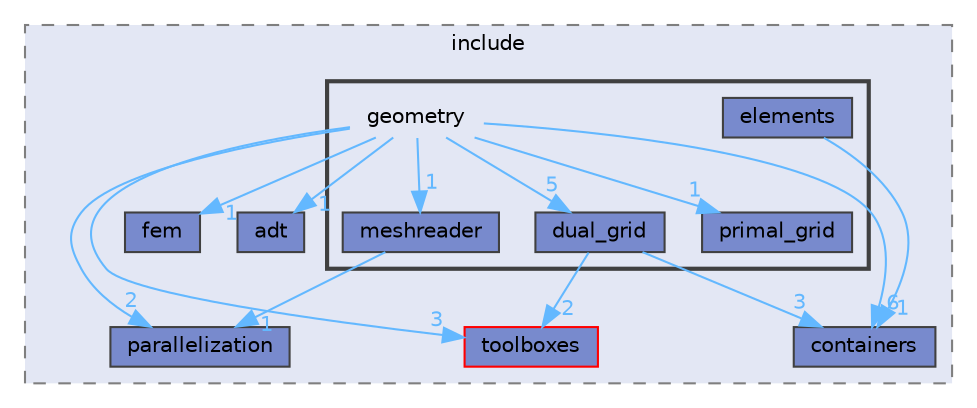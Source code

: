 digraph "Common/include/geometry"
{
 // LATEX_PDF_SIZE
  bgcolor="transparent";
  edge [fontname=Helvetica,fontsize=10,labelfontname=Helvetica,labelfontsize=10];
  node [fontname=Helvetica,fontsize=10,shape=box,height=0.2,width=0.4];
  compound=true
  subgraph clusterdir_92cb2900980f09bf257878861626e98f {
    graph [ bgcolor="#e3e7f4", pencolor="grey50", label="include", fontname=Helvetica,fontsize=10 style="filled,dashed", URL="dir_92cb2900980f09bf257878861626e98f.html",tooltip=""]
  dir_38f9fa64b9424c8c3c9575d12b3fe106 [label="fem", fillcolor="#788acd", color="grey25", style="filled", URL="dir_38f9fa64b9424c8c3c9575d12b3fe106.html",tooltip=""];
  dir_618b75102b2d98bd52049c0b122bc661 [label="adt", fillcolor="#788acd", color="grey25", style="filled", URL="dir_618b75102b2d98bd52049c0b122bc661.html",tooltip=""];
  dir_853c2a0c087a74065753cfc8240c880a [label="parallelization", fillcolor="#788acd", color="grey25", style="filled", URL="dir_853c2a0c087a74065753cfc8240c880a.html",tooltip=""];
  dir_b3347baf15fb7b1ad00b0011f7bd58e3 [label="containers", fillcolor="#788acd", color="grey25", style="filled", URL="dir_b3347baf15fb7b1ad00b0011f7bd58e3.html",tooltip=""];
  dir_c2bcda47e72dfcfa068320c4822b9fe0 [label="toolboxes", fillcolor="#788acd", color="red", style="filled", URL="dir_c2bcda47e72dfcfa068320c4822b9fe0.html",tooltip=""];
  subgraph clusterdir_d2620a12595a4ed2b3ca54ea91488fbc {
    graph [ bgcolor="#e3e7f4", pencolor="grey25", label="", fontname=Helvetica,fontsize=10 style="filled,bold", URL="dir_d2620a12595a4ed2b3ca54ea91488fbc.html",tooltip=""]
    dir_d2620a12595a4ed2b3ca54ea91488fbc [shape=plaintext, label="geometry"];
  dir_1e3ab198aa7832a7c92588a77b586866 [label="dual_grid", fillcolor="#788acd", color="grey25", style="filled", URL="dir_1e3ab198aa7832a7c92588a77b586866.html",tooltip=""];
  dir_78367e8851a4bb7c171d8447e5cb1671 [label="elements", fillcolor="#788acd", color="grey25", style="filled", URL="dir_78367e8851a4bb7c171d8447e5cb1671.html",tooltip=""];
  dir_be9798253e3cc6a3ea545de7d9a06232 [label="meshreader", fillcolor="#788acd", color="grey25", style="filled", URL="dir_be9798253e3cc6a3ea545de7d9a06232.html",tooltip=""];
  dir_1cf8faa11475be0b4a90db80c7470a3f [label="primal_grid", fillcolor="#788acd", color="grey25", style="filled", URL="dir_1cf8faa11475be0b4a90db80c7470a3f.html",tooltip=""];
  }
  }
  dir_d2620a12595a4ed2b3ca54ea91488fbc->dir_1cf8faa11475be0b4a90db80c7470a3f [headlabel="1", labeldistance=1.5 headhref="dir_000041_000075.html" href="dir_000041_000075.html" color="steelblue1" fontcolor="steelblue1"];
  dir_d2620a12595a4ed2b3ca54ea91488fbc->dir_1e3ab198aa7832a7c92588a77b586866 [headlabel="5", labeldistance=1.5 headhref="dir_000041_000024.html" href="dir_000041_000024.html" color="steelblue1" fontcolor="steelblue1"];
  dir_d2620a12595a4ed2b3ca54ea91488fbc->dir_38f9fa64b9424c8c3c9575d12b3fe106 [headlabel="1", labeldistance=1.5 headhref="dir_000041_000030.html" href="dir_000041_000030.html" color="steelblue1" fontcolor="steelblue1"];
  dir_d2620a12595a4ed2b3ca54ea91488fbc->dir_618b75102b2d98bd52049c0b122bc661 [headlabel="1", labeldistance=1.5 headhref="dir_000041_000000.html" href="dir_000041_000000.html" color="steelblue1" fontcolor="steelblue1"];
  dir_d2620a12595a4ed2b3ca54ea91488fbc->dir_853c2a0c087a74065753cfc8240c880a [headlabel="2", labeldistance=1.5 headhref="dir_000041_000074.html" href="dir_000041_000074.html" color="steelblue1" fontcolor="steelblue1"];
  dir_d2620a12595a4ed2b3ca54ea91488fbc->dir_b3347baf15fb7b1ad00b0011f7bd58e3 [headlabel="6", labeldistance=1.5 headhref="dir_000041_000009.html" href="dir_000041_000009.html" color="steelblue1" fontcolor="steelblue1"];
  dir_d2620a12595a4ed2b3ca54ea91488fbc->dir_be9798253e3cc6a3ea545de7d9a06232 [headlabel="1", labeldistance=1.5 headhref="dir_000041_000063.html" href="dir_000041_000063.html" color="steelblue1" fontcolor="steelblue1"];
  dir_d2620a12595a4ed2b3ca54ea91488fbc->dir_c2bcda47e72dfcfa068320c4822b9fe0 [headlabel="3", labeldistance=1.5 headhref="dir_000041_000094.html" href="dir_000041_000094.html" color="steelblue1" fontcolor="steelblue1"];
  dir_1e3ab198aa7832a7c92588a77b586866->dir_b3347baf15fb7b1ad00b0011f7bd58e3 [headlabel="3", labeldistance=1.5 headhref="dir_000024_000009.html" href="dir_000024_000009.html" color="steelblue1" fontcolor="steelblue1"];
  dir_1e3ab198aa7832a7c92588a77b586866->dir_c2bcda47e72dfcfa068320c4822b9fe0 [headlabel="2", labeldistance=1.5 headhref="dir_000024_000094.html" href="dir_000024_000094.html" color="steelblue1" fontcolor="steelblue1"];
  dir_78367e8851a4bb7c171d8447e5cb1671->dir_b3347baf15fb7b1ad00b0011f7bd58e3 [headlabel="1", labeldistance=1.5 headhref="dir_000028_000009.html" href="dir_000028_000009.html" color="steelblue1" fontcolor="steelblue1"];
  dir_be9798253e3cc6a3ea545de7d9a06232->dir_853c2a0c087a74065753cfc8240c880a [headlabel="1", labeldistance=1.5 headhref="dir_000063_000074.html" href="dir_000063_000074.html" color="steelblue1" fontcolor="steelblue1"];
}
